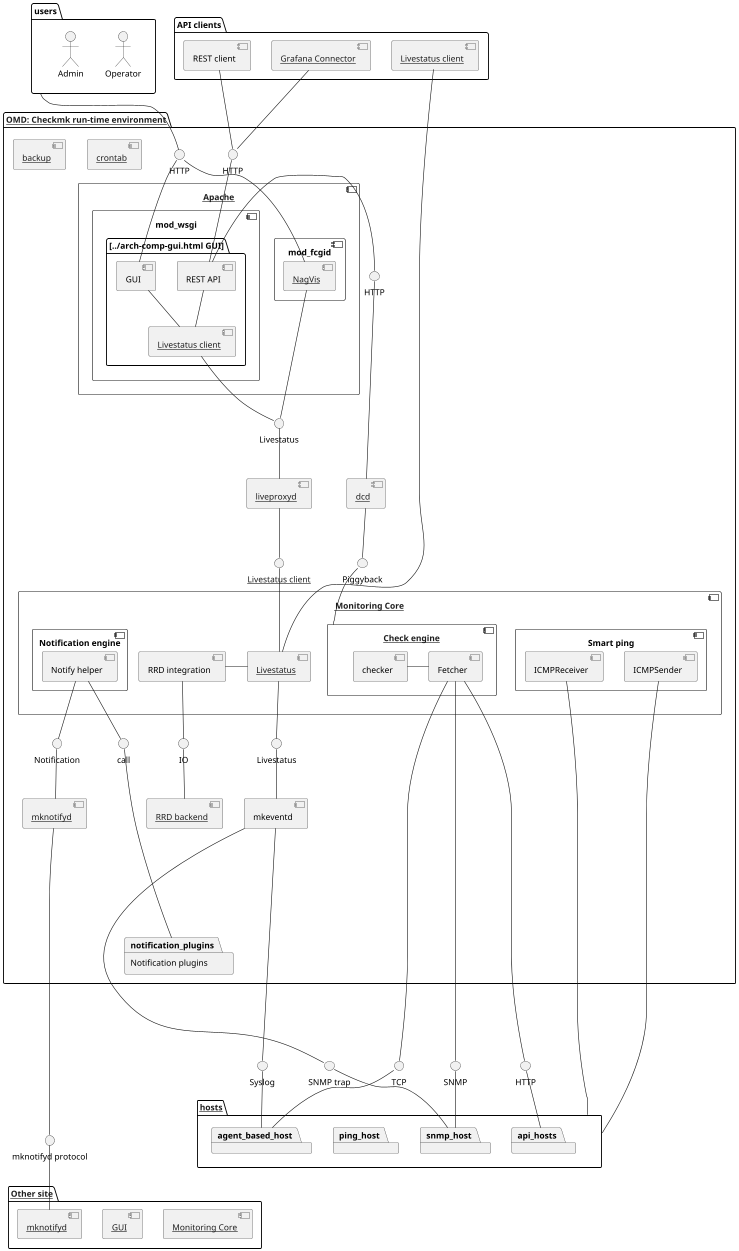 @startuml
skinparam componentStyle uml2
skinparam monochrome true
' Remove shadows
skinparam shadowing false
scale 0.6

package users {
    actor "Operator" as operator
    actor "Admin" as admin
}

package "API clients" as api_clients {
    component "[[../arch-comp-grafana-connector.html Grafana Connector]]" as grafana_connector
    component "REST client" as rest_api_client
    component "[[../arch-comp-livestatus-client.html Livestatus client]]" as external_livestatus_client
}

package "[[../arch-comp-omd.html OMD: Checkmk run-time environment]]" as omd {
    interface HTTP as http_gui
    interface HTTP as http_rest_api
    component "[[../arch-comp-apache.html Apache]]" as apache {
        component "mod_wsgi" as mod_wsgi {
            package "[[../arch-comp-gui.html GUI]]" {
                component GUI
                component "REST API" as rest_api
                component "[[../arch-comp-livestatus-client.html Livestatus client]]" as apache_livestatus_client
            }
        }
        component mod_fcgid {
            component "[[../arch-comp-nagvis.html NagVis]]" as nagvis
        }
    }
    interface Livestatus as apache_livestatus

    component "[[../arch-comp-core.html Monitoring Core]]" as cmc {
        component "RRD integration" as rrd_integration
        component "[[../arch-comp-livestatus.html Livestatus]]" as cmc_livestatus_server
        component "[[../arch-comp-checkengine.html Check engine]]" as check_engine {
            component checker
            component Fetcher
        }
        component "Smart ping" as smart_ping {
            component ICMPReceiver
            component ICMPSender
        }
        component "Notification engine" as cmc_notify {
            component "Notify helper" as notify_helper
        }
    }
    interface "call" as call_notification_plugins

    component "[[../arch-comp-crontab.html crontab]]" as crontab
    component "[[../arch-comp-backup.html backup]]" as backup

    component "[[../arch-comp-liveproxyd.html liveproxyd]]" as liveproxyd
    interface "[[../arch-comp-livestatus-client.html Livestatus client]]" as liveproxyd_livestatus_client

    component "[[../arch-comp-dcd.html dcd]]" as dcd
    interface "HTTP" as dcd_web_api_client
    interface Piggyback as dcd_piggyback

    component mkeventd
    interface Livestatus as mkeventd_livestatus

    component "[[../arch-comp-mknotifyd.html mknotifyd]]" as mknotifyd
    interface Notification as mknotifyd_notification

    component "[[../arch-comp-rrd-backend.html RRD backend]]" as rrd_backend
    interface "IO" as rrd_io

    package "Notification plugins" as notification_plugins
}

package "[[../arch-comp-distributed.html Other site]]" as other_site {
    component "[[../arch-comp-core.html Monitoring Core]]" as cmc_other_site
    component "[[../arch-comp-gui.html GUI]]" as gui_other_site
    component "[[../arch-comp-mknotifyd.html mknotifyd]]" as mknotifyd_other_site
}
interface "mknotifyd protocol" as mknotifyd_protocol

package "[[../arch-comp-hosts.html hosts]]" as hosts {
    package agent_based_host
    package snmp_host
    package ping_host
    package api_hosts
}
interface TCP
interface Syslog
interface SNMP
interface "SNMP trap" as trap
interface HTTP as api_hosts_http

users -- http_gui
rest_api_client -- http_rest_api
grafana_connector -- http_rest_api

http_gui -- GUI
http_gui -- nagvis
http_rest_api -- rest_api

GUI -- apache_livestatus_client
rest_api -- apache_livestatus_client
apache_livestatus_client -- apache_livestatus
nagvis -- apache_livestatus
apache_livestatus -- liveproxyd

liveproxyd -- liveproxyd_livestatus_client
liveproxyd_livestatus_client -- cmc_livestatus_server

dcd_web_api_client -- dcd
dcd -- dcd_piggyback
dcd_web_api_client - rest_api
dcd_piggyback -- check_engine

' Help visualization
notify_helper -[hidden]r-> rrd_integration
rrd_integration - cmc_livestatus_server
checker - Fetcher

external_livestatus_client -- cmc_livestatus_server
Fetcher ------ TCP
Fetcher ------ SNMP
Fetcher ------ api_hosts_http
TCP -- agent_based_host
SNMP -- snmp_host
api_hosts_http -- api_hosts
ICMPSender ----- hosts
ICMPReceiver ----- hosts

rrd_integration -- rrd_io
rrd_io -- rrd_backend

notify_helper -- call_notification_plugins
call_notification_plugins ----- notification_plugins
notify_helper -- mknotifyd_notification
mknotifyd_notification -- mknotifyd
mknotifyd ------- mknotifyd_protocol
mknotifyd_protocol -- mknotifyd_other_site

cmc_livestatus_server -- mkeventd_livestatus
mkeventd_livestatus -- mkeventd
mkeventd --- Syslog
Syslog -- agent_based_host
mkeventd ------ trap
trap -- snmp_host

@enduml
